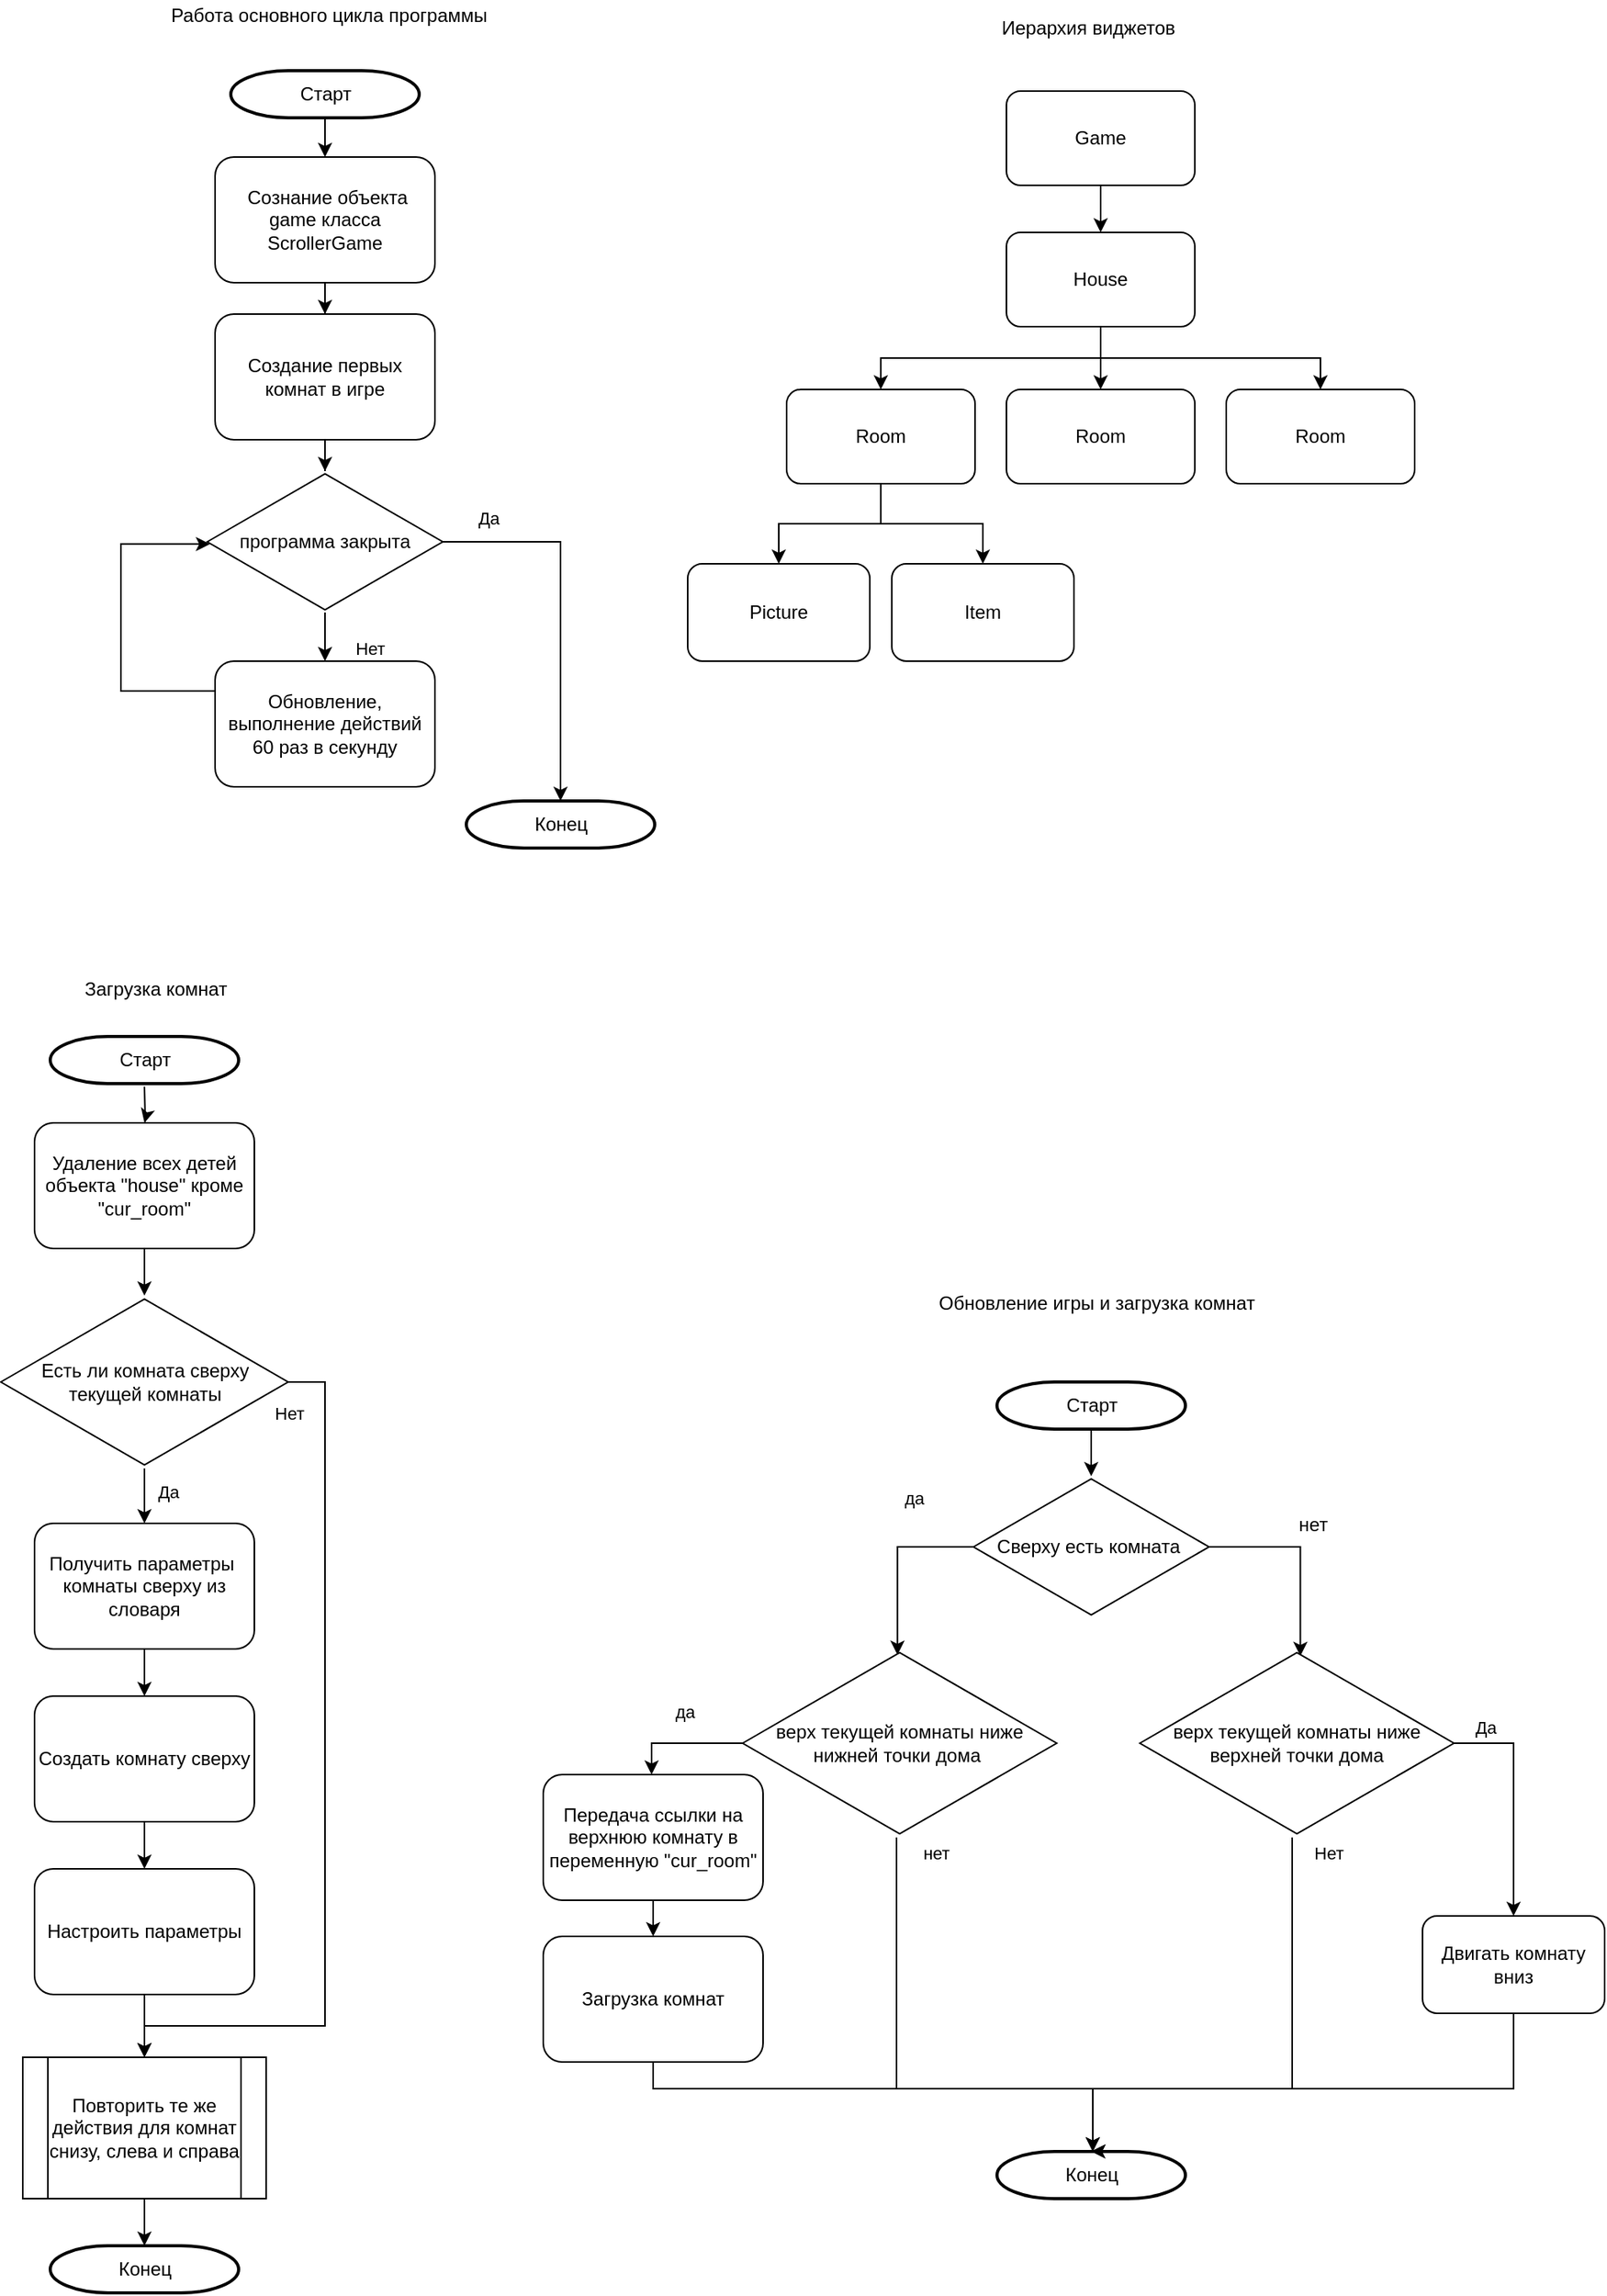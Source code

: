 <mxfile version="12.2.6" type="device" pages="1"><diagram id="6a731a19-8d31-9384-78a2-239565b7b9f0" name="Page-1"><mxGraphModel dx="1806" dy="810" grid="0" gridSize="10" guides="1" tooltips="1" connect="1" arrows="1" fold="1" page="1" pageScale="1" pageWidth="1169" pageHeight="827" background="#ffffff" math="0" shadow="0"><root><mxCell id="0"/><mxCell id="1" parent="0"/><mxCell id="kVllNk42-gXl3Mrfb821-59" value="" style="edgeStyle=orthogonalEdgeStyle;rounded=0;orthogonalLoop=1;jettySize=auto;html=1;" edge="1" parent="1" source="2" target="kVllNk42-gXl3Mrfb821-55"><mxGeometry relative="1" as="geometry"/></mxCell><mxCell id="2" value="Старт" style="shape=mxgraph.flowchart.terminator;strokeWidth=2;gradientColor=none;gradientDirection=north;fontStyle=0;html=1;" parent="1" vertex="1"><mxGeometry x="260" y="65" width="120" height="30" as="geometry"/></mxCell><mxCell id="kVllNk42-gXl3Mrfb821-58" value="" style="edgeStyle=orthogonalEdgeStyle;rounded=0;orthogonalLoop=1;jettySize=auto;html=1;" edge="1" parent="1" source="kVllNk42-gXl3Mrfb821-55" target="kVllNk42-gXl3Mrfb821-57"><mxGeometry relative="1" as="geometry"/></mxCell><mxCell id="kVllNk42-gXl3Mrfb821-55" value="&amp;nbsp;Сознание объекта game класса ScrollerGame" style="rounded=1;whiteSpace=wrap;html=1;" vertex="1" parent="1"><mxGeometry x="250" y="120" width="140" height="80" as="geometry"/></mxCell><mxCell id="kVllNk42-gXl3Mrfb821-68" value="" style="edgeStyle=orthogonalEdgeStyle;rounded=0;orthogonalLoop=1;jettySize=auto;html=1;" edge="1" parent="1" source="kVllNk42-gXl3Mrfb821-57" target="kVllNk42-gXl3Mrfb821-67"><mxGeometry relative="1" as="geometry"/></mxCell><mxCell id="kVllNk42-gXl3Mrfb821-57" value="Создание первых комнат в игре" style="rounded=1;whiteSpace=wrap;html=1;" vertex="1" parent="1"><mxGeometry x="250" y="220" width="140" height="80" as="geometry"/></mxCell><mxCell id="kVllNk42-gXl3Mrfb821-56" value="Работа основного цикла программы" style="text;html=1;resizable=0;points=[];autosize=1;align=left;verticalAlign=top;spacingTop=-4;" vertex="1" parent="1"><mxGeometry x="220" y="20" width="220" height="20" as="geometry"/></mxCell><mxCell id="kVllNk42-gXl3Mrfb821-73" value="Нет&amp;nbsp;" style="edgeStyle=orthogonalEdgeStyle;rounded=0;orthogonalLoop=1;jettySize=auto;html=1;" edge="1" parent="1" source="kVllNk42-gXl3Mrfb821-67" target="kVllNk42-gXl3Mrfb821-70"><mxGeometry x="0.667" y="30" relative="1" as="geometry"><mxPoint as="offset"/></mxGeometry></mxCell><mxCell id="kVllNk42-gXl3Mrfb821-75" value="Да" style="edgeStyle=orthogonalEdgeStyle;rounded=0;orthogonalLoop=1;jettySize=auto;html=1;entryX=0.5;entryY=0;entryDx=0;entryDy=0;entryPerimeter=0;" edge="1" parent="1" source="kVllNk42-gXl3Mrfb821-67" target="kVllNk42-gXl3Mrfb821-76"><mxGeometry x="-0.762" y="15" relative="1" as="geometry"><mxPoint x="495" y="430" as="targetPoint"/><mxPoint as="offset"/></mxGeometry></mxCell><mxCell id="kVllNk42-gXl3Mrfb821-67" value="программа закрыта" style="html=1;whiteSpace=wrap;aspect=fixed;shape=isoRectangle;" vertex="1" parent="1"><mxGeometry x="245" y="320" width="150" height="90" as="geometry"/></mxCell><mxCell id="kVllNk42-gXl3Mrfb821-72" value="" style="edgeStyle=orthogonalEdgeStyle;rounded=0;orthogonalLoop=1;jettySize=auto;html=1;entryX=0.012;entryY=0.516;entryDx=0;entryDy=0;entryPerimeter=0;" edge="1" parent="1" source="kVllNk42-gXl3Mrfb821-70" target="kVllNk42-gXl3Mrfb821-67"><mxGeometry relative="1" as="geometry"><mxPoint x="200" y="360" as="targetPoint"/><Array as="points"><mxPoint x="190" y="460"/><mxPoint x="190" y="366"/></Array></mxGeometry></mxCell><mxCell id="kVllNk42-gXl3Mrfb821-70" value="Обновление, выполнение действий 60 раз в секунду" style="rounded=1;whiteSpace=wrap;html=1;" vertex="1" parent="1"><mxGeometry x="250" y="441" width="140" height="80" as="geometry"/></mxCell><mxCell id="kVllNk42-gXl3Mrfb821-76" value="Конец" style="shape=mxgraph.flowchart.terminator;strokeWidth=2;gradientColor=none;gradientDirection=north;fontStyle=0;html=1;" vertex="1" parent="1"><mxGeometry x="410" y="530" width="120" height="30" as="geometry"/></mxCell><mxCell id="kVllNk42-gXl3Mrfb821-80" value="" style="edgeStyle=orthogonalEdgeStyle;rounded=0;orthogonalLoop=1;jettySize=auto;html=1;" edge="1" parent="1" source="kVllNk42-gXl3Mrfb821-77" target="kVllNk42-gXl3Mrfb821-79"><mxGeometry relative="1" as="geometry"/></mxCell><mxCell id="kVllNk42-gXl3Mrfb821-77" value="Game" style="rounded=1;whiteSpace=wrap;html=1;" vertex="1" parent="1"><mxGeometry x="754" y="78" width="120" height="60" as="geometry"/></mxCell><mxCell id="kVllNk42-gXl3Mrfb821-82" value="" style="edgeStyle=orthogonalEdgeStyle;rounded=0;orthogonalLoop=1;jettySize=auto;html=1;" edge="1" parent="1" source="kVllNk42-gXl3Mrfb821-79" target="kVllNk42-gXl3Mrfb821-81"><mxGeometry relative="1" as="geometry"><Array as="points"><mxPoint x="814" y="248"/><mxPoint x="674" y="248"/></Array></mxGeometry></mxCell><mxCell id="kVllNk42-gXl3Mrfb821-83" style="edgeStyle=orthogonalEdgeStyle;rounded=0;orthogonalLoop=1;jettySize=auto;html=1;exitX=0.5;exitY=1;exitDx=0;exitDy=0;" edge="1" parent="1" source="kVllNk42-gXl3Mrfb821-79"><mxGeometry relative="1" as="geometry"><mxPoint x="814" y="268" as="targetPoint"/></mxGeometry></mxCell><mxCell id="kVllNk42-gXl3Mrfb821-86" style="edgeStyle=orthogonalEdgeStyle;rounded=0;orthogonalLoop=1;jettySize=auto;html=1;exitX=0.5;exitY=1;exitDx=0;exitDy=0;" edge="1" parent="1" source="kVllNk42-gXl3Mrfb821-79" target="kVllNk42-gXl3Mrfb821-85"><mxGeometry relative="1" as="geometry"/></mxCell><mxCell id="kVllNk42-gXl3Mrfb821-79" value="House" style="rounded=1;whiteSpace=wrap;html=1;" vertex="1" parent="1"><mxGeometry x="754" y="168" width="120" height="60" as="geometry"/></mxCell><mxCell id="kVllNk42-gXl3Mrfb821-88" value="" style="edgeStyle=orthogonalEdgeStyle;rounded=0;orthogonalLoop=1;jettySize=auto;html=1;" edge="1" parent="1" source="kVllNk42-gXl3Mrfb821-81" target="kVllNk42-gXl3Mrfb821-87"><mxGeometry relative="1" as="geometry"/></mxCell><mxCell id="kVllNk42-gXl3Mrfb821-89" style="edgeStyle=orthogonalEdgeStyle;rounded=0;orthogonalLoop=1;jettySize=auto;html=1;exitX=0.5;exitY=1;exitDx=0;exitDy=0;entryX=0.5;entryY=0;entryDx=0;entryDy=0;" edge="1" parent="1" source="kVllNk42-gXl3Mrfb821-81" target="kVllNk42-gXl3Mrfb821-90"><mxGeometry relative="1" as="geometry"><mxPoint x="750" y="370" as="targetPoint"/></mxGeometry></mxCell><mxCell id="kVllNk42-gXl3Mrfb821-81" value="Room" style="rounded=1;whiteSpace=wrap;html=1;" vertex="1" parent="1"><mxGeometry x="614" y="268" width="120" height="60" as="geometry"/></mxCell><mxCell id="kVllNk42-gXl3Mrfb821-87" value="Picture" style="rounded=1;whiteSpace=wrap;html=1;" vertex="1" parent="1"><mxGeometry x="551" y="379" width="116" height="62" as="geometry"/></mxCell><mxCell id="kVllNk42-gXl3Mrfb821-78" value="Иерархия виджетов" style="text;html=1;resizable=0;points=[];autosize=1;align=left;verticalAlign=top;spacingTop=-4;" vertex="1" parent="1"><mxGeometry x="749" y="28" width="130" height="20" as="geometry"/></mxCell><mxCell id="kVllNk42-gXl3Mrfb821-84" value="Room" style="rounded=1;whiteSpace=wrap;html=1;" vertex="1" parent="1"><mxGeometry x="754" y="268" width="120" height="60" as="geometry"/></mxCell><mxCell id="kVllNk42-gXl3Mrfb821-85" value="Room" style="rounded=1;whiteSpace=wrap;html=1;" vertex="1" parent="1"><mxGeometry x="894" y="268" width="120" height="60" as="geometry"/></mxCell><mxCell id="kVllNk42-gXl3Mrfb821-90" value="Item" style="rounded=1;whiteSpace=wrap;html=1;" vertex="1" parent="1"><mxGeometry x="681" y="379" width="116" height="62" as="geometry"/></mxCell><mxCell id="kVllNk42-gXl3Mrfb821-92" value="Обновление игры и загрузка комнат" style="text;html=1;resizable=0;points=[];autosize=1;align=left;verticalAlign=top;spacingTop=-4;" vertex="1" parent="1"><mxGeometry x="709" y="840" width="220" height="20" as="geometry"/></mxCell><mxCell id="kVllNk42-gXl3Mrfb821-97" value="" style="edgeStyle=orthogonalEdgeStyle;rounded=0;orthogonalLoop=1;jettySize=auto;html=1;" edge="1" parent="1" source="kVllNk42-gXl3Mrfb821-95" target="kVllNk42-gXl3Mrfb821-96"><mxGeometry relative="1" as="geometry"/></mxCell><mxCell id="kVllNk42-gXl3Mrfb821-95" value="Старт" style="shape=mxgraph.flowchart.terminator;strokeWidth=2;gradientColor=none;gradientDirection=north;fontStyle=0;html=1;" vertex="1" parent="1"><mxGeometry x="748" y="900" width="120" height="30" as="geometry"/></mxCell><mxCell id="kVllNk42-gXl3Mrfb821-107" value="да" style="edgeStyle=orthogonalEdgeStyle;rounded=0;orthogonalLoop=1;jettySize=auto;html=1;entryX=0.493;entryY=0.031;entryDx=0;entryDy=0;entryPerimeter=0;" edge="1" parent="1" source="kVllNk42-gXl3Mrfb821-96" target="kVllNk42-gXl3Mrfb821-111"><mxGeometry x="-0.179" y="-16" relative="1" as="geometry"><mxPoint x="688" y="1080" as="targetPoint"/><Array as="points"><mxPoint x="685" y="1005"/></Array><mxPoint x="10" y="-15" as="offset"/></mxGeometry></mxCell><mxCell id="kVllNk42-gXl3Mrfb821-109" value="" style="edgeStyle=orthogonalEdgeStyle;rounded=0;orthogonalLoop=1;jettySize=auto;html=1;entryX=0.511;entryY=0.037;entryDx=0;entryDy=0;entryPerimeter=0;" edge="1" parent="1" source="kVllNk42-gXl3Mrfb821-96" target="kVllNk42-gXl3Mrfb821-112"><mxGeometry relative="1" as="geometry"><mxPoint x="923" y="1083" as="targetPoint"/><Array as="points"><mxPoint x="941" y="1005"/></Array></mxGeometry></mxCell><mxCell id="kVllNk42-gXl3Mrfb821-110" value="нет" style="text;html=1;resizable=0;points=[];align=center;verticalAlign=middle;labelBackgroundColor=#ffffff;" vertex="1" connectable="0" parent="kVllNk42-gXl3Mrfb821-109"><mxGeometry x="0.17" y="4" relative="1" as="geometry"><mxPoint x="4" y="-31" as="offset"/></mxGeometry></mxCell><mxCell id="kVllNk42-gXl3Mrfb821-96" value="Сверху есть комната&amp;nbsp;" style="html=1;whiteSpace=wrap;aspect=fixed;shape=isoRectangle;" vertex="1" parent="1"><mxGeometry x="733" y="960" width="150" height="90" as="geometry"/></mxCell><mxCell id="kVllNk42-gXl3Mrfb821-123" value="нет" style="edgeStyle=orthogonalEdgeStyle;rounded=0;orthogonalLoop=1;jettySize=auto;html=1;" edge="1" parent="1" source="kVllNk42-gXl3Mrfb821-111"><mxGeometry x="0.139" y="150" relative="1" as="geometry"><mxPoint x="809" y="1390" as="targetPoint"/><Array as="points"><mxPoint x="684" y="1350"/><mxPoint x="809" y="1350"/></Array><mxPoint as="offset"/></mxGeometry></mxCell><mxCell id="kVllNk42-gXl3Mrfb821-125" value="да" style="edgeStyle=orthogonalEdgeStyle;rounded=0;orthogonalLoop=1;jettySize=auto;html=1;" edge="1" parent="1" source="kVllNk42-gXl3Mrfb821-111" target="kVllNk42-gXl3Mrfb821-126"><mxGeometry x="-0.051" y="-20" relative="1" as="geometry"><mxPoint x="506" y="1130" as="targetPoint"/><Array as="points"><mxPoint x="528" y="1130"/></Array><mxPoint as="offset"/></mxGeometry></mxCell><mxCell id="kVllNk42-gXl3Mrfb821-111" value="верх текущей комнаты ниже нижней точки дома&amp;nbsp;" style="html=1;whiteSpace=wrap;aspect=fixed;shape=isoRectangle;" vertex="1" parent="1"><mxGeometry x="586" y="1070" width="200" height="120" as="geometry"/></mxCell><mxCell id="kVllNk42-gXl3Mrfb821-116" value="Нет" style="edgeStyle=orthogonalEdgeStyle;rounded=0;orthogonalLoop=1;jettySize=auto;html=1;entryX=0.5;entryY=0;entryDx=0;entryDy=0;entryPerimeter=0;" edge="1" parent="1" source="kVllNk42-gXl3Mrfb821-112" target="kVllNk42-gXl3Mrfb821-114"><mxGeometry x="-0.939" y="23" relative="1" as="geometry"><mxPoint x="924" y="1250" as="targetPoint"/><Array as="points"><mxPoint x="936" y="1350"/><mxPoint x="809" y="1350"/></Array><mxPoint as="offset"/></mxGeometry></mxCell><mxCell id="kVllNk42-gXl3Mrfb821-118" value="Да" style="edgeStyle=orthogonalEdgeStyle;rounded=0;orthogonalLoop=1;jettySize=auto;html=1;entryX=0.5;entryY=0;entryDx=0;entryDy=0;" edge="1" parent="1" source="kVllNk42-gXl3Mrfb821-112" target="kVllNk42-gXl3Mrfb821-119"><mxGeometry x="-0.73" y="10" relative="1" as="geometry"><mxPoint x="1078" y="1240" as="targetPoint"/><Array as="points"><mxPoint x="1077" y="1130"/></Array><mxPoint as="offset"/></mxGeometry></mxCell><mxCell id="kVllNk42-gXl3Mrfb821-112" value="верх текущей комнаты ниже верхней точки дома" style="html=1;whiteSpace=wrap;aspect=fixed;shape=isoRectangle;" vertex="1" parent="1"><mxGeometry x="839" y="1070" width="200" height="120" as="geometry"/></mxCell><mxCell id="kVllNk42-gXl3Mrfb821-114" value="Конец" style="shape=mxgraph.flowchart.terminator;strokeWidth=2;gradientColor=none;gradientDirection=north;fontStyle=0;html=1;" vertex="1" parent="1"><mxGeometry x="748" y="1390" width="120" height="30" as="geometry"/></mxCell><mxCell id="kVllNk42-gXl3Mrfb821-121" value="" style="edgeStyle=orthogonalEdgeStyle;rounded=0;orthogonalLoop=1;jettySize=auto;html=1;entryX=0.5;entryY=0;entryDx=0;entryDy=0;entryPerimeter=0;" edge="1" parent="1" source="kVllNk42-gXl3Mrfb821-119" target="kVllNk42-gXl3Mrfb821-114"><mxGeometry relative="1" as="geometry"><mxPoint x="1059" y="1382" as="targetPoint"/><Array as="points"><mxPoint x="1077" y="1350"/><mxPoint x="809" y="1350"/></Array></mxGeometry></mxCell><mxCell id="kVllNk42-gXl3Mrfb821-119" value="Двигать комнату вниз" style="rounded=1;whiteSpace=wrap;html=1;" vertex="1" parent="1"><mxGeometry x="1019" y="1240" width="116" height="62" as="geometry"/></mxCell><mxCell id="kVllNk42-gXl3Mrfb821-137" value="" style="edgeStyle=orthogonalEdgeStyle;rounded=0;orthogonalLoop=1;jettySize=auto;html=1;" edge="1" parent="1" source="kVllNk42-gXl3Mrfb821-126" target="kVllNk42-gXl3Mrfb821-136"><mxGeometry relative="1" as="geometry"/></mxCell><mxCell id="kVllNk42-gXl3Mrfb821-126" value="Передача ссылки на верхнюю комнату в переменную &quot;cur_room&quot;" style="rounded=1;whiteSpace=wrap;html=1;" vertex="1" parent="1"><mxGeometry x="459" y="1150" width="140" height="80" as="geometry"/></mxCell><mxCell id="kVllNk42-gXl3Mrfb821-139" value="" style="edgeStyle=orthogonalEdgeStyle;rounded=0;orthogonalLoop=1;jettySize=auto;html=1;" edge="1" parent="1" source="kVllNk42-gXl3Mrfb821-136"><mxGeometry relative="1" as="geometry"><mxPoint x="809" y="1390" as="targetPoint"/><Array as="points"><mxPoint x="529" y="1350"/><mxPoint x="809" y="1350"/></Array></mxGeometry></mxCell><mxCell id="kVllNk42-gXl3Mrfb821-136" value="Загрузка комнат" style="rounded=1;whiteSpace=wrap;html=1;" vertex="1" parent="1"><mxGeometry x="459" y="1253" width="140" height="80" as="geometry"/></mxCell><mxCell id="kVllNk42-gXl3Mrfb821-133" value="" style="edgeStyle=orthogonalEdgeStyle;rounded=0;orthogonalLoop=1;jettySize=auto;html=1;" edge="1" parent="1" target="kVllNk42-gXl3Mrfb821-135"><mxGeometry relative="1" as="geometry"><mxPoint x="205" y="712" as="sourcePoint"/></mxGeometry></mxCell><mxCell id="kVllNk42-gXl3Mrfb821-151" value="" style="edgeStyle=orthogonalEdgeStyle;rounded=0;orthogonalLoop=1;jettySize=auto;html=1;" edge="1" parent="1" source="kVllNk42-gXl3Mrfb821-135" target="kVllNk42-gXl3Mrfb821-150"><mxGeometry relative="1" as="geometry"/></mxCell><mxCell id="kVllNk42-gXl3Mrfb821-135" value="Удаление всех детей объекта &quot;house&quot; кроме &quot;cur_room&quot;" style="rounded=1;whiteSpace=wrap;html=1;" vertex="1" parent="1"><mxGeometry x="135" y="735" width="140" height="80" as="geometry"/></mxCell><mxCell id="kVllNk42-gXl3Mrfb821-141" value="Загрузка комнат" style="text;html=1;resizable=0;points=[];autosize=1;align=left;verticalAlign=top;spacingTop=-4;" vertex="1" parent="1"><mxGeometry x="165" y="640" width="110" height="20" as="geometry"/></mxCell><mxCell id="kVllNk42-gXl3Mrfb821-146" value="Старт" style="shape=mxgraph.flowchart.terminator;strokeWidth=2;gradientColor=none;gradientDirection=north;fontStyle=0;html=1;" vertex="1" parent="1"><mxGeometry x="145" y="680" width="120" height="30" as="geometry"/></mxCell><mxCell id="kVllNk42-gXl3Mrfb821-155" value="Да" style="edgeStyle=orthogonalEdgeStyle;rounded=0;orthogonalLoop=1;jettySize=auto;html=1;" edge="1" parent="1" source="kVllNk42-gXl3Mrfb821-150" target="kVllNk42-gXl3Mrfb821-154"><mxGeometry x="0.111" y="15" relative="1" as="geometry"><mxPoint as="offset"/></mxGeometry></mxCell><mxCell id="kVllNk42-gXl3Mrfb821-170" value="Нет" style="edgeStyle=orthogonalEdgeStyle;rounded=0;orthogonalLoop=1;jettySize=auto;html=1;entryX=0.5;entryY=0;entryDx=0;entryDy=0;" edge="1" parent="1" source="kVllNk42-gXl3Mrfb821-150" target="kVllNk42-gXl3Mrfb821-167"><mxGeometry x="-0.851" y="-23" relative="1" as="geometry"><mxPoint x="340" y="1440" as="targetPoint"/><Array as="points"><mxPoint x="320" y="900"/><mxPoint x="320" y="1310"/><mxPoint x="205" y="1310"/></Array><mxPoint y="1" as="offset"/></mxGeometry></mxCell><mxCell id="kVllNk42-gXl3Mrfb821-150" value="Есть ли комната сверху текущей комнаты" style="html=1;whiteSpace=wrap;aspect=fixed;shape=isoRectangle;" vertex="1" parent="1"><mxGeometry x="113.5" y="845" width="183" height="110" as="geometry"/></mxCell><mxCell id="kVllNk42-gXl3Mrfb821-157" value="" style="edgeStyle=orthogonalEdgeStyle;rounded=0;orthogonalLoop=1;jettySize=auto;html=1;" edge="1" parent="1" source="kVllNk42-gXl3Mrfb821-154" target="kVllNk42-gXl3Mrfb821-156"><mxGeometry relative="1" as="geometry"/></mxCell><mxCell id="kVllNk42-gXl3Mrfb821-154" value="Получить параметры&amp;nbsp; комнаты сверху из словаря" style="rounded=1;whiteSpace=wrap;html=1;" vertex="1" parent="1"><mxGeometry x="135" y="990" width="140" height="80" as="geometry"/></mxCell><mxCell id="kVllNk42-gXl3Mrfb821-159" value="" style="edgeStyle=orthogonalEdgeStyle;rounded=0;orthogonalLoop=1;jettySize=auto;html=1;" edge="1" parent="1" source="kVllNk42-gXl3Mrfb821-156" target="kVllNk42-gXl3Mrfb821-158"><mxGeometry relative="1" as="geometry"/></mxCell><mxCell id="kVllNk42-gXl3Mrfb821-156" value="Создать комнату сверху" style="rounded=1;whiteSpace=wrap;html=1;" vertex="1" parent="1"><mxGeometry x="135" y="1100" width="140" height="80" as="geometry"/></mxCell><mxCell id="kVllNk42-gXl3Mrfb821-161" value="" style="edgeStyle=orthogonalEdgeStyle;rounded=0;orthogonalLoop=1;jettySize=auto;html=1;" edge="1" parent="1" source="kVllNk42-gXl3Mrfb821-158"><mxGeometry relative="1" as="geometry"><mxPoint x="205" y="1330" as="targetPoint"/></mxGeometry></mxCell><mxCell id="kVllNk42-gXl3Mrfb821-158" value="Настроить параметры" style="rounded=1;whiteSpace=wrap;html=1;" vertex="1" parent="1"><mxGeometry x="135" y="1210" width="140" height="80" as="geometry"/></mxCell><mxCell id="kVllNk42-gXl3Mrfb821-172" value="" style="edgeStyle=orthogonalEdgeStyle;rounded=0;orthogonalLoop=1;jettySize=auto;html=1;" edge="1" parent="1" source="kVllNk42-gXl3Mrfb821-167" target="kVllNk42-gXl3Mrfb821-171"><mxGeometry relative="1" as="geometry"/></mxCell><mxCell id="kVllNk42-gXl3Mrfb821-167" value="&lt;span style=&quot;white-space: normal&quot;&gt;Повторить те же действия для комнат снизу, слева и справа&lt;/span&gt;" style="shape=process;whiteSpace=wrap;html=1;backgroundOutline=1;" vertex="1" parent="1"><mxGeometry x="127.5" y="1330" width="155" height="90" as="geometry"/></mxCell><mxCell id="kVllNk42-gXl3Mrfb821-171" value="Конец" style="shape=mxgraph.flowchart.terminator;strokeWidth=2;gradientColor=none;gradientDirection=north;fontStyle=0;html=1;" vertex="1" parent="1"><mxGeometry x="145" y="1450" width="120" height="30" as="geometry"/></mxCell></root></mxGraphModel></diagram></mxfile>